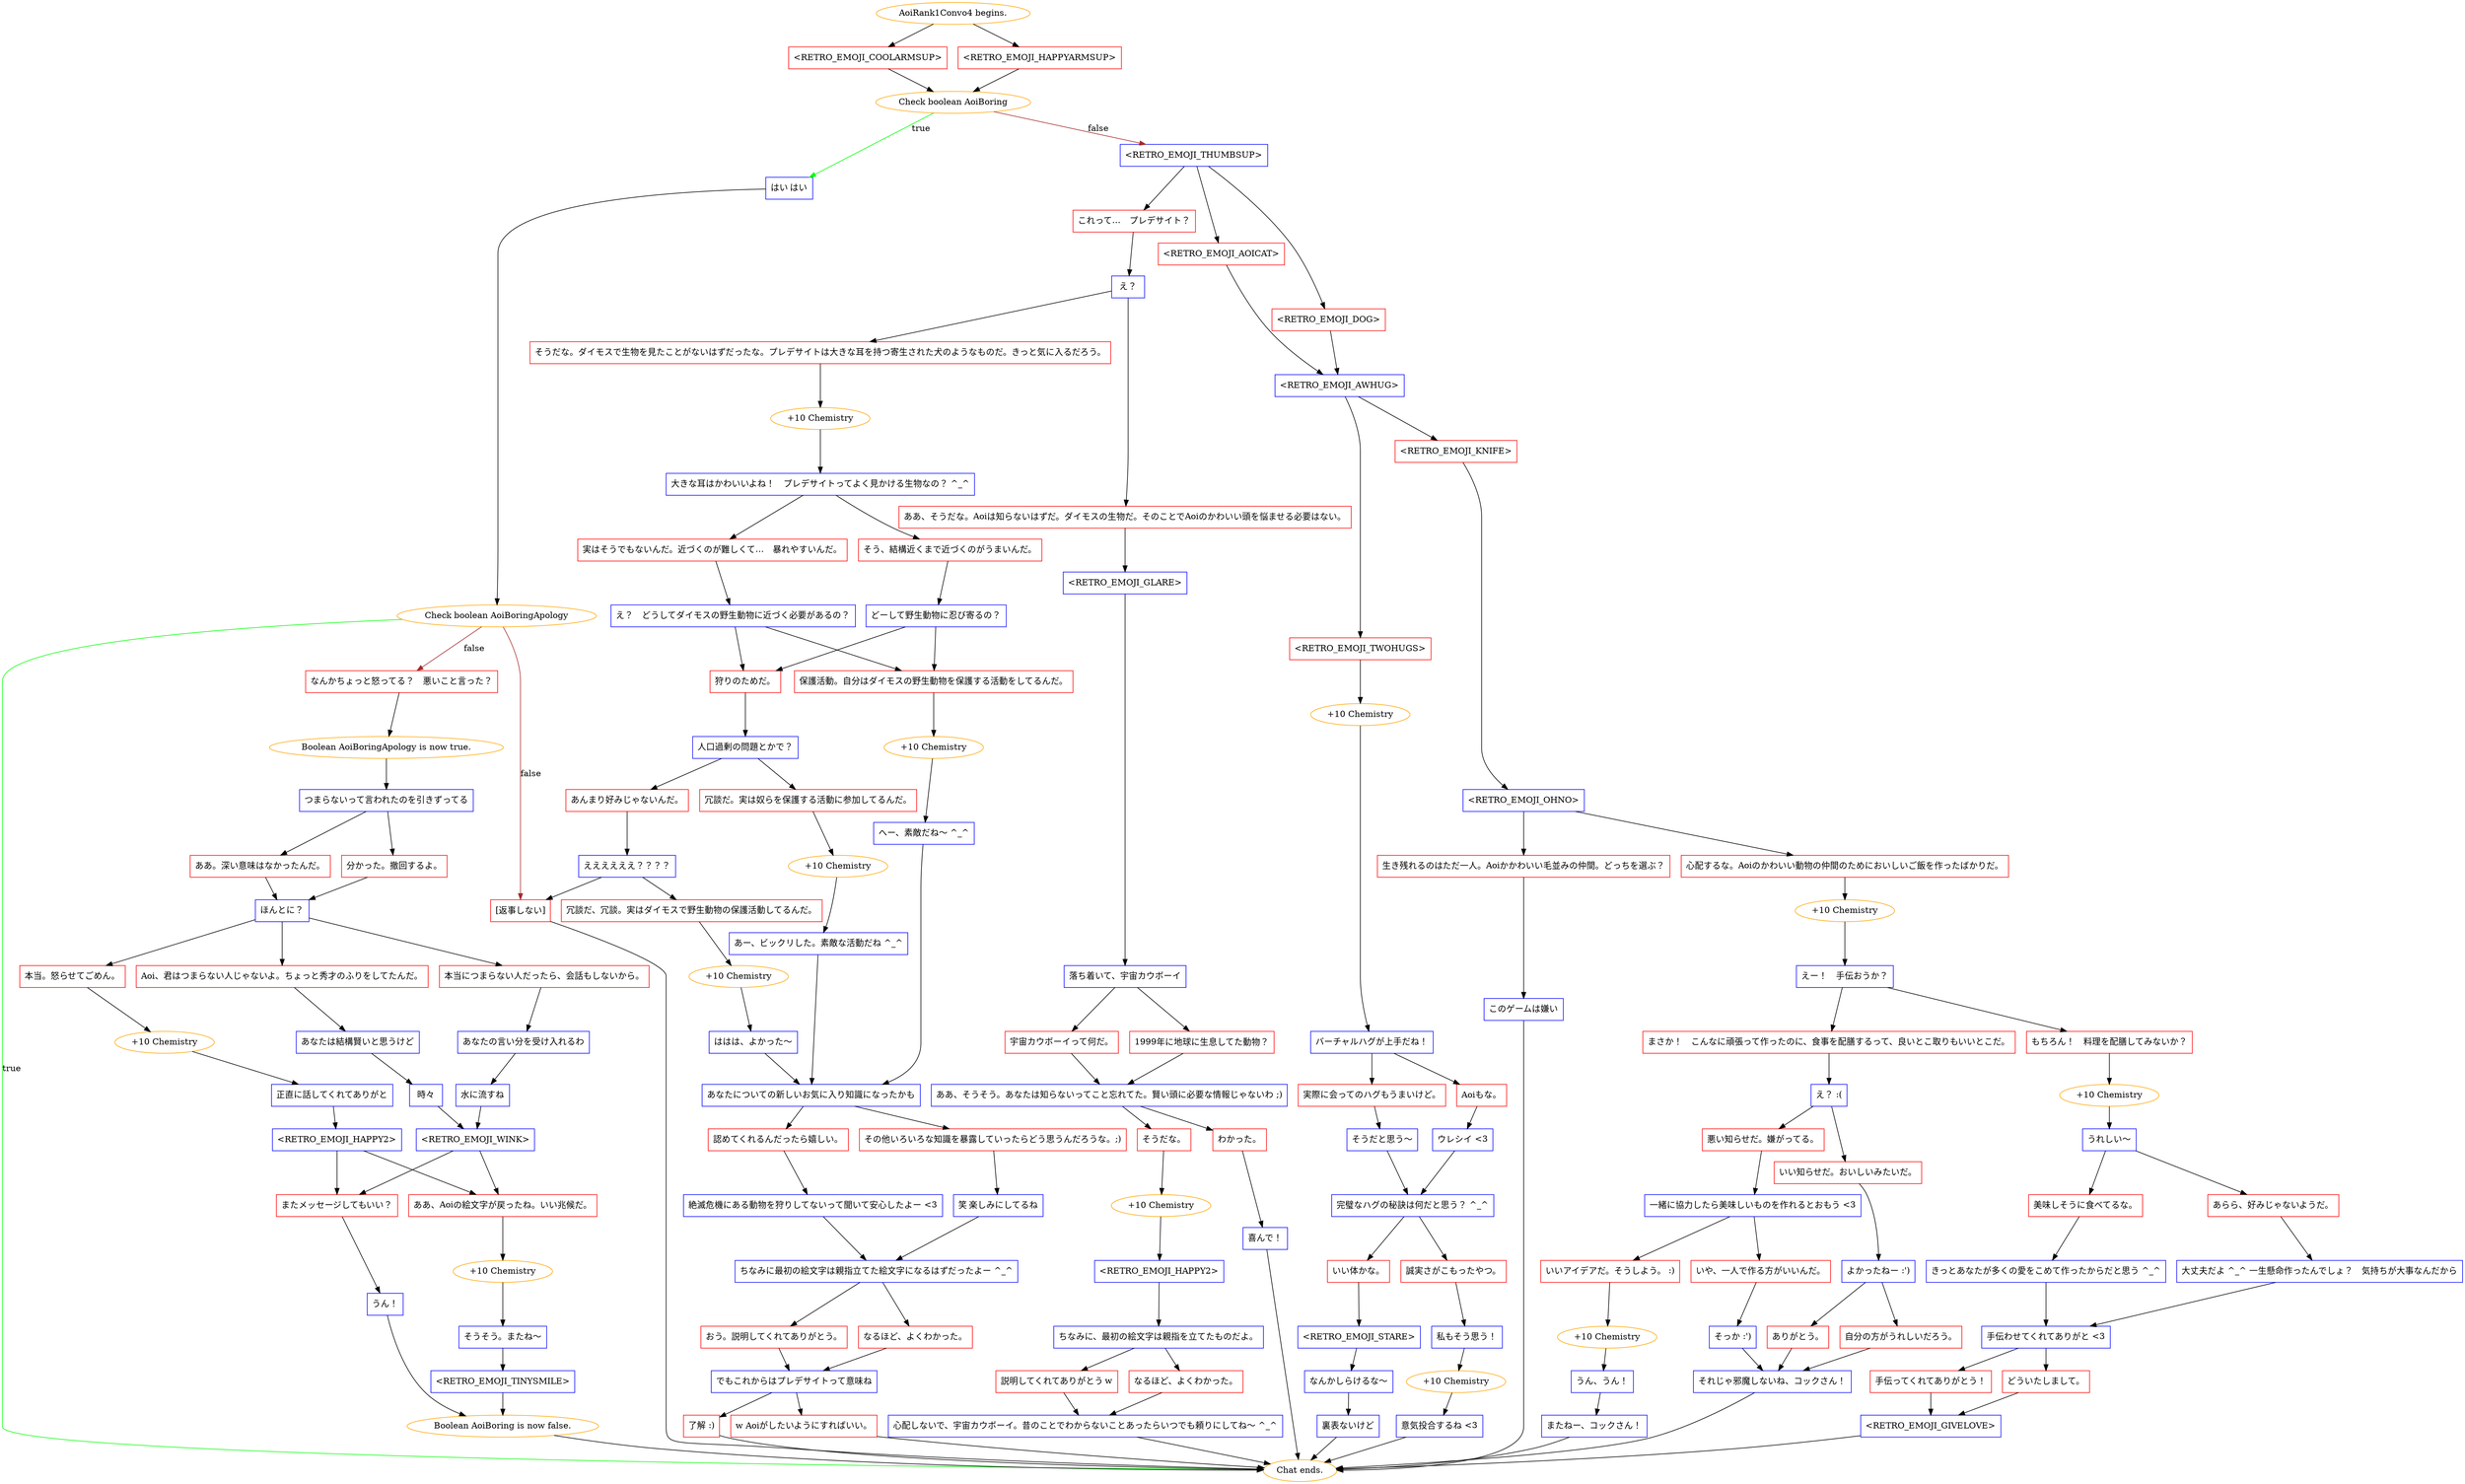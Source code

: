 digraph {
	"AoiRank1Convo4 begins." [color=orange];
		"AoiRank1Convo4 begins." -> j1116239077;
		"AoiRank1Convo4 begins." -> j1334370019;
	j1116239077 [label="<RETRO_EMOJI_COOLARMSUP>",shape=box,color=red];
		j1116239077 -> j3502165041;
	j1334370019 [label="<RETRO_EMOJI_HAPPYARMSUP>",shape=box,color=red];
		j1334370019 -> j3502165041;
	j3502165041 [label="Check boolean AoiBoring",color=orange];
		j3502165041 -> j2640602587 [label=true,color=green];
		j3502165041 -> j3765989599 [label=false,color=brown];
	j2640602587 [label="はい はい",shape=box,color=blue];
		j2640602587 -> j4267925097;
	j3765989599 [label="<RETRO_EMOJI_THUMBSUP>",shape=box,color=blue];
		j3765989599 -> j2648839787;
		j3765989599 -> j3577242513;
		j3765989599 -> j2643560838;
	j4267925097 [label="Check boolean AoiBoringApology",color=orange];
		j4267925097 -> "Chat ends." [label=true,color=green];
		j4267925097 -> j3455722578 [label=false,color=brown];
		j4267925097 -> j1196891432 [label=false,color=brown];
	j2648839787 [label="これって…　プレデサイト？",shape=box,color=red];
		j2648839787 -> j1365800269;
	j3577242513 [label="<RETRO_EMOJI_AOICAT>",shape=box,color=red];
		j3577242513 -> j442971118;
	j2643560838 [label="<RETRO_EMOJI_DOG>",shape=box,color=red];
		j2643560838 -> j442971118;
	"Chat ends." [color=orange];
	j3455722578 [label="なんかちょっと怒ってる？　悪いこと言った？",shape=box,color=red];
		j3455722578 -> j1969358692;
	j1196891432 [label="[返事しない]",shape=box,color=red];
		j1196891432 -> "Chat ends.";
	j1365800269 [label="え？",shape=box,color=blue];
		j1365800269 -> j1992962166;
		j1365800269 -> j167309791;
	j442971118 [label="<RETRO_EMOJI_AWHUG>",shape=box,color=blue];
		j442971118 -> j2973020334;
		j442971118 -> j565201493;
	j1969358692 [label="Boolean AoiBoringApology is now true.",color=orange];
		j1969358692 -> j3906526764;
	j1992962166 [label="そうだな。ダイモスで生物を見たことがないはずだったな。プレデサイトは大きな耳を持つ寄生された犬のようなものだ。きっと気に入るだろう。",shape=box,color=red];
		j1992962166 -> j2039290867;
	j167309791 [label="ああ、そうだな。Aoiは知らないはずだ。ダイモスの生物だ。そのことでAoiのかわいい頭を悩ませる必要はない。",shape=box,color=red];
		j167309791 -> j1218849158;
	j2973020334 [label="<RETRO_EMOJI_TWOHUGS>",shape=box,color=red];
		j2973020334 -> j3558948474;
	j565201493 [label="<RETRO_EMOJI_KNIFE>",shape=box,color=red];
		j565201493 -> j1895744563;
	j3906526764 [label="つまらないって言われたのを引きずってる",shape=box,color=blue];
		j3906526764 -> j3204468164;
		j3906526764 -> j3101047999;
	j2039290867 [label="+10 Chemistry",color=orange];
		j2039290867 -> j1206162481;
	j1218849158 [label="<RETRO_EMOJI_GLARE>",shape=box,color=blue];
		j1218849158 -> j1235063231;
	j3558948474 [label="+10 Chemistry",color=orange];
		j3558948474 -> j100136594;
	j1895744563 [label="<RETRO_EMOJI_OHNO>",shape=box,color=blue];
		j1895744563 -> j81069497;
		j1895744563 -> j939599534;
	j3204468164 [label="ああ。深い意味はなかったんだ。",shape=box,color=red];
		j3204468164 -> j1609937796;
	j3101047999 [label="分かった。撤回するよ。",shape=box,color=red];
		j3101047999 -> j1609937796;
	j1206162481 [label="大きな耳はかわいいよね！　プレデサイトってよく見かける生物なの？ ^_^",shape=box,color=blue];
		j1206162481 -> j2552839167;
		j1206162481 -> j843503925;
	j1235063231 [label="落ち着いて、宇宙カウボーイ",shape=box,color=blue];
		j1235063231 -> j1794344586;
		j1235063231 -> j2484999065;
	j100136594 [label="バーチャルハグが上手だね！",shape=box,color=blue];
		j100136594 -> j2385606578;
		j100136594 -> j1742565391;
	j81069497 [label="生き残れるのはただ一人。Aoiかかわいい毛並みの仲間。どっちを選ぶ？",shape=box,color=red];
		j81069497 -> j676864068;
	j939599534 [label="心配するな。Aoiのかわいい動物の仲間のためにおいしいご飯を作ったばかりだ。",shape=box,color=red];
		j939599534 -> j2855787788;
	j1609937796 [label="ほんとに？",shape=box,color=blue];
		j1609937796 -> j3848622070;
		j1609937796 -> j1163688322;
		j1609937796 -> j2759334839;
	j2552839167 [label="実はそうでもないんだ。近づくのが難しくて…　暴れやすいんだ。",shape=box,color=red];
		j2552839167 -> j48804847;
	j843503925 [label="そう、結構近くまで近づくのがうまいんだ。",shape=box,color=red];
		j843503925 -> j1861298350;
	j1794344586 [label="宇宙カウボーイって何だ。",shape=box,color=red];
		j1794344586 -> j4129233352;
	j2484999065 [label="1999年に地球に生息してた動物？",shape=box,color=red];
		j2484999065 -> j4129233352;
	j2385606578 [label="実際に会ってのハグもうまいけど。",shape=box,color=red];
		j2385606578 -> j3671422262;
	j1742565391 [label="Aoiもな。",shape=box,color=red];
		j1742565391 -> j1632369202;
	j676864068 [label="このゲームは嫌い",shape=box,color=blue];
		j676864068 -> "Chat ends.";
	j2855787788 [label="+10 Chemistry",color=orange];
		j2855787788 -> j3000331577;
	j3848622070 [label="本当。怒らせてごめん。",shape=box,color=red];
		j3848622070 -> j719279520;
	j1163688322 [label="Aoi、君はつまらない人じゃないよ。ちょっと秀才のふりをしてたんだ。",shape=box,color=red];
		j1163688322 -> j791533197;
	j2759334839 [label="本当につまらない人だったら、会話もしないから。",shape=box,color=red];
		j2759334839 -> j2039514159;
	j48804847 [label="え？　どうしてダイモスの野生動物に近づく必要があるの？",shape=box,color=blue];
		j48804847 -> j3856660310;
		j48804847 -> j69335019;
	j1861298350 [label="どーして野生動物に忍び寄るの？",shape=box,color=blue];
		j1861298350 -> j3856660310;
		j1861298350 -> j69335019;
	j4129233352 [label="ああ、そうそう。あなたは知らないってこと忘れてた。賢い頭に必要な情報じゃないわ ;)",shape=box,color=blue];
		j4129233352 -> j2981972604;
		j4129233352 -> j3235332888;
	j3671422262 [label="そうだと思う～",shape=box,color=blue];
		j3671422262 -> j680004335;
	j1632369202 [label="ウレシイ <3",shape=box,color=blue];
		j1632369202 -> j680004335;
	j3000331577 [label="えー！　手伝おうか？",shape=box,color=blue];
		j3000331577 -> j2352390733;
		j3000331577 -> j764886419;
	j719279520 [label="+10 Chemistry",color=orange];
		j719279520 -> j243936265;
	j791533197 [label="あなたは結構賢いと思うけど",shape=box,color=blue];
		j791533197 -> j3509196464;
	j2039514159 [label="あなたの言い分を受け入れるわ",shape=box,color=blue];
		j2039514159 -> j2212406205;
	j3856660310 [label="狩りのためだ。",shape=box,color=red];
		j3856660310 -> j1245932576;
	j69335019 [label="保護活動。自分はダイモスの野生動物を保護する活動をしてるんだ。",shape=box,color=red];
		j69335019 -> j2158489726;
	j2981972604 [label="そうだな。",shape=box,color=red];
		j2981972604 -> j1437662073;
	j3235332888 [label="わかった。",shape=box,color=red];
		j3235332888 -> j2900282212;
	j680004335 [label="完璧なハグの秘訣は何だと思う？ ^_^",shape=box,color=blue];
		j680004335 -> j3987817464;
		j680004335 -> j1836294323;
	j2352390733 [label="まさか！　こんなに頑張って作ったのに、食事を配膳するって、良いとこ取りもいいとこだ。",shape=box,color=red];
		j2352390733 -> j4044489989;
	j764886419 [label="もちろん！　料理を配膳してみないか？",shape=box,color=red];
		j764886419 -> j418617606;
	j243936265 [label="正直に話してくれてありがと",shape=box,color=blue];
		j243936265 -> j1572157123;
	j3509196464 [label="時々",shape=box,color=blue];
		j3509196464 -> j3818934539;
	j2212406205 [label="水に流すね",shape=box,color=blue];
		j2212406205 -> j3818934539;
	j1245932576 [label="人口過剰の問題とかで？",shape=box,color=blue];
		j1245932576 -> j2491350858;
		j1245932576 -> j1191627833;
	j2158489726 [label="+10 Chemistry",color=orange];
		j2158489726 -> j4283784917;
	j1437662073 [label="+10 Chemistry",color=orange];
		j1437662073 -> j3031852716;
	j2900282212 [label="喜んで！",shape=box,color=blue];
		j2900282212 -> "Chat ends.";
	j3987817464 [label="いい体かな。",shape=box,color=red];
		j3987817464 -> j963300661;
	j1836294323 [label="誠実さがこもったやつ。",shape=box,color=red];
		j1836294323 -> j2635062770;
	j4044489989 [label="え？ :(",shape=box,color=blue];
		j4044489989 -> j3696280585;
		j4044489989 -> j2658278906;
	j418617606 [label="+10 Chemistry",color=orange];
		j418617606 -> j2861552679;
	j1572157123 [label="<RETRO_EMOJI_HAPPY2>",shape=box,color=blue];
		j1572157123 -> j784468735;
		j1572157123 -> j328350297;
	j3818934539 [label="<RETRO_EMOJI_WINK>",shape=box,color=blue];
		j3818934539 -> j784468735;
		j3818934539 -> j328350297;
	j2491350858 [label="あんまり好みじゃないんだ。",shape=box,color=red];
		j2491350858 -> j2024672526;
	j1191627833 [label="冗談だ。実は奴らを保護する活動に参加してるんだ。",shape=box,color=red];
		j1191627833 -> j2936469226;
	j4283784917 [label="へー、素敵だね～ ^_^",shape=box,color=blue];
		j4283784917 -> j2958442699;
	j3031852716 [label="<RETRO_EMOJI_HAPPY2>",shape=box,color=blue];
		j3031852716 -> j2123256943;
	j963300661 [label="<RETRO_EMOJI_STARE>",shape=box,color=blue];
		j963300661 -> j1649003332;
	j2635062770 [label="私もそう思う！",shape=box,color=blue];
		j2635062770 -> j2396402500;
	j3696280585 [label="悪い知らせだ。嫌がってる。",shape=box,color=red];
		j3696280585 -> j2650352991;
	j2658278906 [label="いい知らせだ。おいしいみたいだ。",shape=box,color=red];
		j2658278906 -> j595813286;
	j2861552679 [label="うれしい～",shape=box,color=blue];
		j2861552679 -> j1435535488;
		j2861552679 -> j2239733009;
	j784468735 [label="またメッセージしてもいい？",shape=box,color=red];
		j784468735 -> j4243391782;
	j328350297 [label="ああ、Aoiの絵文字が戻ったね。いい兆候だ。",shape=box,color=red];
		j328350297 -> j259490851;
	j2024672526 [label="ええええええ？？？？",shape=box,color=blue];
		j2024672526 -> j349668746;
		j2024672526 -> j1196891432;
	j2936469226 [label="+10 Chemistry",color=orange];
		j2936469226 -> j639765574;
	j2958442699 [label="あなたについての新しいお気に入り知識になったかも",shape=box,color=blue];
		j2958442699 -> j600543114;
		j2958442699 -> j2660566952;
	j2123256943 [label="ちなみに、最初の絵文字は親指を立てたものだよ。",shape=box,color=blue];
		j2123256943 -> j3531841404;
		j2123256943 -> j2819477348;
	j1649003332 [label="なんかしらけるな～",shape=box,color=blue];
		j1649003332 -> j3105191989;
	j2396402500 [label="+10 Chemistry",color=orange];
		j2396402500 -> j202031735;
	j2650352991 [label="一緒に協力したら美味しいものを作れるとおもう <3",shape=box,color=blue];
		j2650352991 -> j2430638155;
		j2650352991 -> j2695715053;
	j595813286 [label="よかったねー :')",shape=box,color=blue];
		j595813286 -> j3512358144;
		j595813286 -> j3880521451;
	j1435535488 [label="美味しそうに食べてるな。",shape=box,color=red];
		j1435535488 -> j686826898;
	j2239733009 [label="あらら、好みじゃないようだ。",shape=box,color=red];
		j2239733009 -> j333501766;
	j4243391782 [label="うん！",shape=box,color=blue];
		j4243391782 -> j2581611291;
	j259490851 [label="+10 Chemistry",color=orange];
		j259490851 -> j308285308;
	j349668746 [label="冗談だ、冗談。実はダイモスで野生動物の保護活動してるんだ。",shape=box,color=red];
		j349668746 -> j2316338269;
	j639765574 [label="あー、ビックリした。素敵な活動だね ^_^",shape=box,color=blue];
		j639765574 -> j2958442699;
	j600543114 [label="認めてくれるんだったら嬉しい。",shape=box,color=red];
		j600543114 -> j3118138354;
	j2660566952 [label="その他いろいろな知識を暴露していったらどう思うんだろうな。;)",shape=box,color=red];
		j2660566952 -> j410405719;
	j3531841404 [label="説明してくれてありがとう w",shape=box,color=red];
		j3531841404 -> j3000925524;
	j2819477348 [label="なるほど、よくわかった。",shape=box,color=red];
		j2819477348 -> j3000925524;
	j3105191989 [label="裏表ないけど",shape=box,color=blue];
		j3105191989 -> "Chat ends.";
	j202031735 [label="意気投合するね <3",shape=box,color=blue];
		j202031735 -> "Chat ends.";
	j2430638155 [label="いいアイデアだ。そうしよう。 :)",shape=box,color=red];
		j2430638155 -> j2001626237;
	j2695715053 [label="いや、一人で作る方がいいんだ。",shape=box,color=red];
		j2695715053 -> j3297076561;
	j3512358144 [label="ありがとう。",shape=box,color=red];
		j3512358144 -> j2063049845;
	j3880521451 [label="自分の方がうれしいだろう。",shape=box,color=red];
		j3880521451 -> j2063049845;
	j686826898 [label="きっとあなたが多くの愛をこめて作ったからだと思う ^_^",shape=box,color=blue];
		j686826898 -> j3335320540;
	j333501766 [label="大丈夫だよ ^_^ 一生懸命作ったんでしょ？　気持ちが大事なんだから",shape=box,color=blue];
		j333501766 -> j3335320540;
	j2581611291 [label="Boolean AoiBoring is now false.",color=orange];
		j2581611291 -> "Chat ends.";
	j308285308 [label="そうそう。またね～",shape=box,color=blue];
		j308285308 -> j153386734;
	j2316338269 [label="+10 Chemistry",color=orange];
		j2316338269 -> j2086551289;
	j3118138354 [label="絶滅危機にある動物を狩りしてないって聞いて安心したよー <3",shape=box,color=blue];
		j3118138354 -> j1276602615;
	j410405719 [label="笑 楽しみにしてるね",shape=box,color=blue];
		j410405719 -> j1276602615;
	j3000925524 [label="心配しないで、宇宙カウボーイ。昔のことでわからないことあったらいつでも頼りにしてね～ ^_^",shape=box,color=blue];
		j3000925524 -> "Chat ends.";
	j2001626237 [label="+10 Chemistry",color=orange];
		j2001626237 -> j701542114;
	j3297076561 [label="そっか :')",shape=box,color=blue];
		j3297076561 -> j2063049845;
	j2063049845 [label="それじゃ邪魔しないね、コックさん！",shape=box,color=blue];
		j2063049845 -> "Chat ends.";
	j3335320540 [label="手伝わせてくれてありがと <3",shape=box,color=blue];
		j3335320540 -> j3856869885;
		j3335320540 -> j92708313;
	j153386734 [label="<RETRO_EMOJI_TINYSMILE>",shape=box,color=blue];
		j153386734 -> j2581611291;
	j2086551289 [label="ははは、よかった～",shape=box,color=blue];
		j2086551289 -> j2958442699;
	j1276602615 [label="ちなみに最初の絵文字は親指立てた絵文字になるはずだったよー ^_^",shape=box,color=blue];
		j1276602615 -> j3264125118;
		j1276602615 -> j921762032;
	j701542114 [label="うん、うん！",shape=box,color=blue];
		j701542114 -> j156373228;
	j3856869885 [label="手伝ってくれてありがとう！",shape=box,color=red];
		j3856869885 -> j3455463371;
	j92708313 [label="どういたしまして。",shape=box,color=red];
		j92708313 -> j3455463371;
	j3264125118 [label="おう。説明してくれてありがとう。",shape=box,color=red];
		j3264125118 -> j4075984597;
	j921762032 [label="なるほど、よくわかった。",shape=box,color=red];
		j921762032 -> j4075984597;
	j156373228 [label="またねー、コックさん！",shape=box,color=blue];
		j156373228 -> "Chat ends.";
	j3455463371 [label="<RETRO_EMOJI_GIVELOVE>",shape=box,color=blue];
		j3455463371 -> "Chat ends.";
	j4075984597 [label="でもこれからはプレデサイトって意味ね",shape=box,color=blue];
		j4075984597 -> j911978055;
		j4075984597 -> j3569708303;
	j911978055 [label="了解 :)",shape=box,color=red];
		j911978055 -> "Chat ends.";
	j3569708303 [label="w Aoiがしたいようにすればいい。",shape=box,color=red];
		j3569708303 -> "Chat ends.";
}